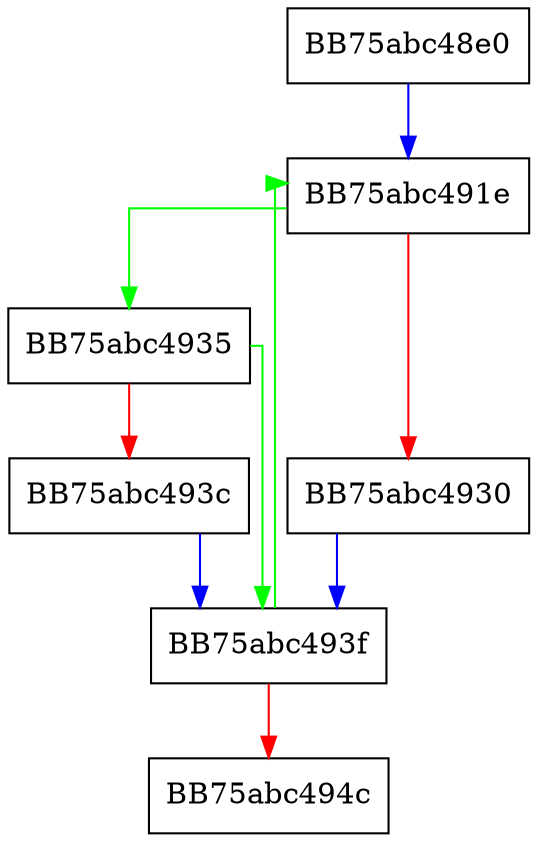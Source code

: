 digraph eIL_paddusb {
  node [shape="box"];
  graph [splines=ortho];
  BB75abc48e0 -> BB75abc491e [color="blue"];
  BB75abc491e -> BB75abc4935 [color="green"];
  BB75abc491e -> BB75abc4930 [color="red"];
  BB75abc4930 -> BB75abc493f [color="blue"];
  BB75abc4935 -> BB75abc493f [color="green"];
  BB75abc4935 -> BB75abc493c [color="red"];
  BB75abc493c -> BB75abc493f [color="blue"];
  BB75abc493f -> BB75abc491e [color="green"];
  BB75abc493f -> BB75abc494c [color="red"];
}